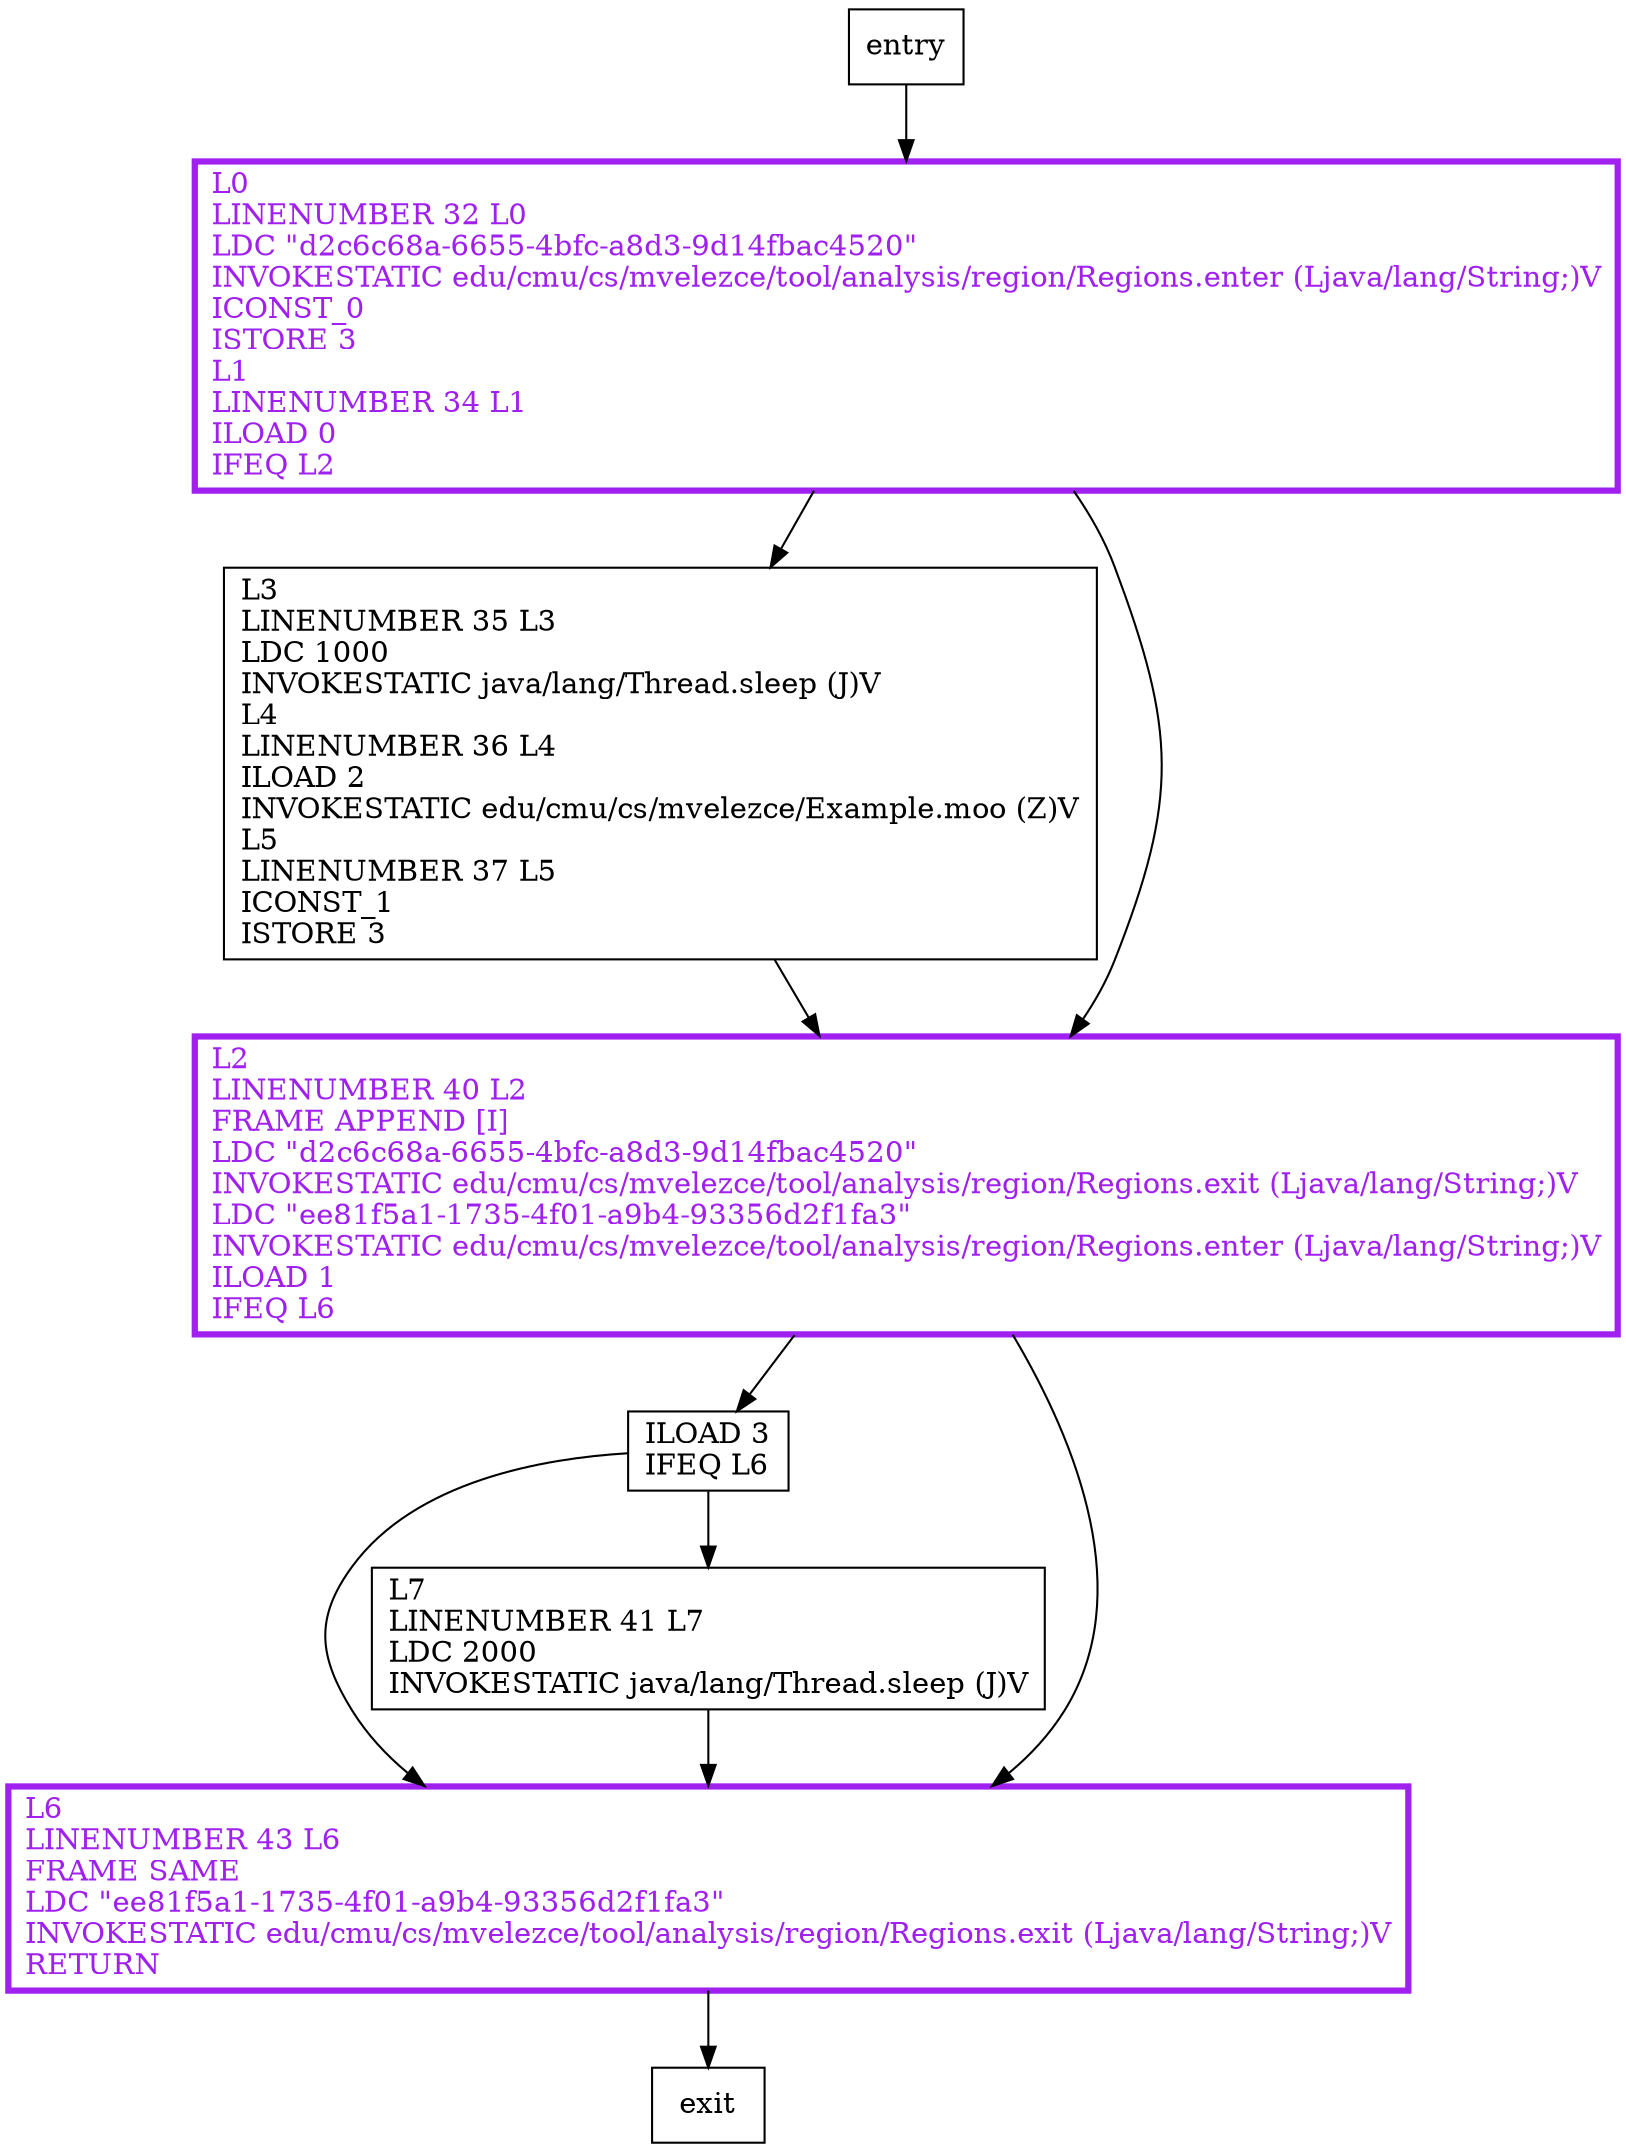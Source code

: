digraph foo {
node [shape=record];
375918615 [label="L0\lLINENUMBER 32 L0\lLDC \"d2c6c68a-6655-4bfc-a8d3-9d14fbac4520\"\lINVOKESTATIC edu/cmu/cs/mvelezce/tool/analysis/region/Regions.enter (Ljava/lang/String;)V\lICONST_0\lISTORE 3\lL1\lLINENUMBER 34 L1\lILOAD 0\lIFEQ L2\l"];
757099121 [label="ILOAD 3\lIFEQ L6\l"];
2073961917 [label="L6\lLINENUMBER 43 L6\lFRAME SAME\lLDC \"ee81f5a1-1735-4f01-a9b4-93356d2f1fa3\"\lINVOKESTATIC edu/cmu/cs/mvelezce/tool/analysis/region/Regions.exit (Ljava/lang/String;)V\lRETURN\l"];
930569137 [label="L3\lLINENUMBER 35 L3\lLDC 1000\lINVOKESTATIC java/lang/Thread.sleep (J)V\lL4\lLINENUMBER 36 L4\lILOAD 2\lINVOKESTATIC edu/cmu/cs/mvelezce/Example.moo (Z)V\lL5\lLINENUMBER 37 L5\lICONST_1\lISTORE 3\l"];
937936076 [label="L7\lLINENUMBER 41 L7\lLDC 2000\lINVOKESTATIC java/lang/Thread.sleep (J)V\l"];
1789791855 [label="L2\lLINENUMBER 40 L2\lFRAME APPEND [I]\lLDC \"d2c6c68a-6655-4bfc-a8d3-9d14fbac4520\"\lINVOKESTATIC edu/cmu/cs/mvelezce/tool/analysis/region/Regions.exit (Ljava/lang/String;)V\lLDC \"ee81f5a1-1735-4f01-a9b4-93356d2f1fa3\"\lINVOKESTATIC edu/cmu/cs/mvelezce/tool/analysis/region/Regions.enter (Ljava/lang/String;)V\lILOAD 1\lIFEQ L6\l"];
entry;
exit;
entry -> 375918615;
375918615 -> 930569137;
375918615 -> 1789791855;
757099121 -> 2073961917;
757099121 -> 937936076;
2073961917 -> exit;
930569137 -> 1789791855;
937936076 -> 2073961917;
1789791855 -> 757099121;
1789791855 -> 2073961917;
375918615[fontcolor="purple", penwidth=3, color="purple"];
2073961917[fontcolor="purple", penwidth=3, color="purple"];
1789791855[fontcolor="purple", penwidth=3, color="purple"];
}
